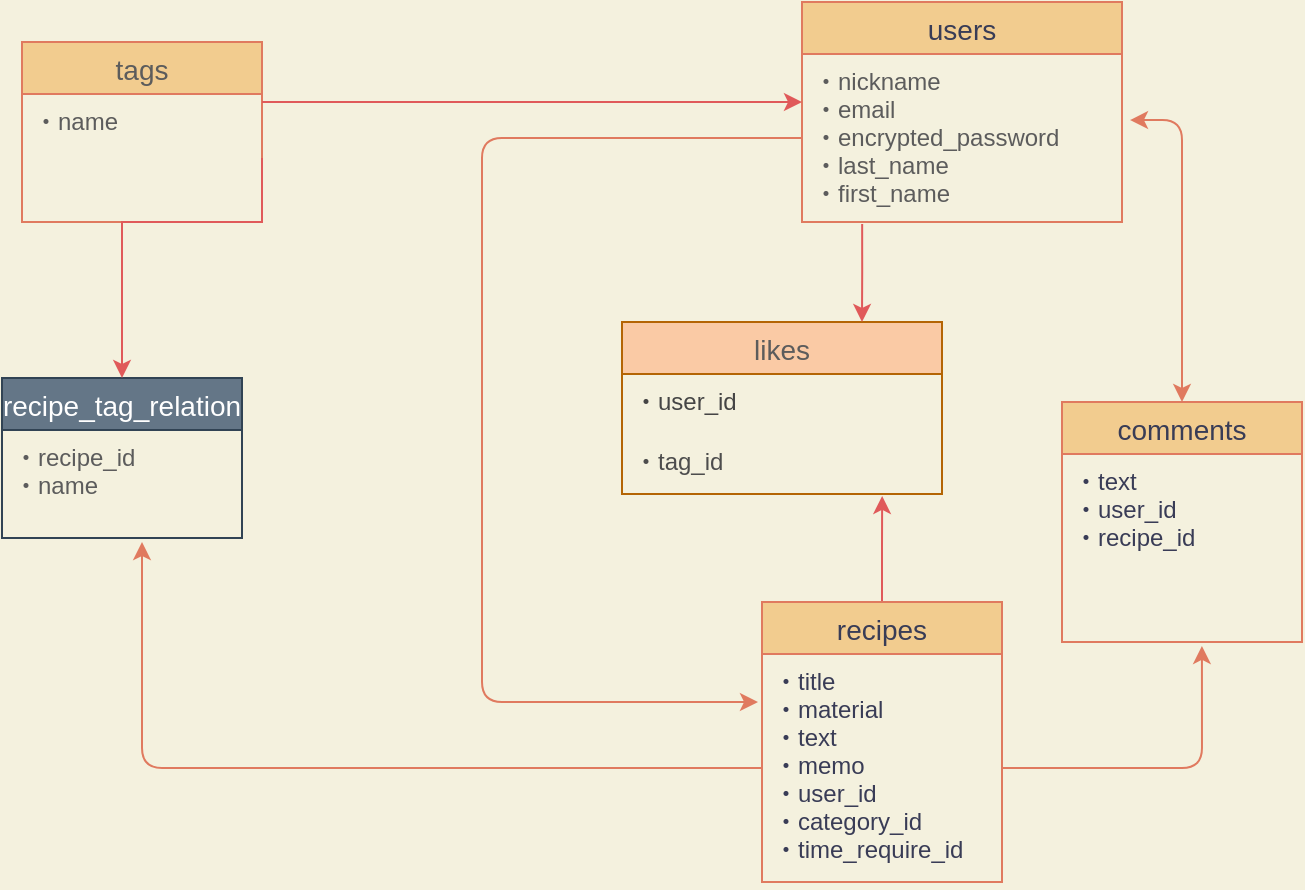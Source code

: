 <mxfile>
    <diagram id="oPeskpVFPj2_1eeX8igM" name="ページ1">
        <mxGraphModel dx="672" dy="567" grid="1" gridSize="10" guides="1" tooltips="1" connect="1" arrows="1" fold="1" page="1" pageScale="1" pageWidth="827" pageHeight="1169" background="#F4F1DE" math="0" shadow="0">
            <root>
                <mxCell id="0"/>
                <mxCell id="1" parent="0"/>
                <mxCell id="2" value="comments" style="swimlane;fontStyle=0;childLayout=stackLayout;horizontal=1;startSize=26;horizontalStack=0;resizeParent=1;resizeParentMax=0;resizeLast=0;collapsible=1;marginBottom=0;align=center;fontSize=14;fillColor=#F2CC8F;strokeColor=#E07A5F;fontColor=#393C56;" parent="1" vertex="1">
                    <mxGeometry x="700" y="210" width="120" height="120" as="geometry"/>
                </mxCell>
                <mxCell id="4" value="・text&#10;・user_id&#10;・recipe_id" style="text;strokeColor=none;fillColor=none;spacingLeft=4;spacingRight=4;overflow=hidden;rotatable=0;points=[[0,0.5],[1,0.5]];portConstraint=eastwest;fontSize=12;fontColor=#393C56;" parent="2" vertex="1">
                    <mxGeometry y="26" width="120" height="94" as="geometry"/>
                </mxCell>
                <mxCell id="53" style="edgeStyle=orthogonalEdgeStyle;rounded=0;orthogonalLoop=1;jettySize=auto;html=1;exitX=0.5;exitY=0;exitDx=0;exitDy=0;entryX=0.813;entryY=1.033;entryDx=0;entryDy=0;entryPerimeter=0;fontColor=#5C5C5C;strokeColor=#E05A5A;" edge="1" parent="1" source="14" target="50">
                    <mxGeometry relative="1" as="geometry"/>
                </mxCell>
                <mxCell id="14" value="recipes" style="swimlane;fontStyle=0;childLayout=stackLayout;horizontal=1;startSize=26;horizontalStack=0;resizeParent=1;resizeParentMax=0;resizeLast=0;collapsible=1;marginBottom=0;align=center;fontSize=14;fillColor=#F2CC8F;strokeColor=#E07A5F;fontColor=#393C56;" parent="1" vertex="1">
                    <mxGeometry x="550" y="310" width="120" height="140" as="geometry"/>
                </mxCell>
                <mxCell id="15" value="・title&#10;・material&#10;・text&#10;・memo&#10;・user_id&#10;・category_id&#10;・time_require_id&#10;" style="text;strokeColor=none;fillColor=none;spacingLeft=4;spacingRight=4;overflow=hidden;rotatable=0;points=[[0,0.5],[1,0.5]];portConstraint=eastwest;fontSize=12;fontColor=#393C56;" parent="14" vertex="1">
                    <mxGeometry y="26" width="120" height="114" as="geometry"/>
                </mxCell>
                <mxCell id="19" value="users" style="swimlane;fontStyle=0;childLayout=stackLayout;horizontal=1;startSize=26;horizontalStack=0;resizeParent=1;resizeParentMax=0;resizeLast=0;collapsible=1;marginBottom=0;align=center;fontSize=14;rounded=0;sketch=0;fontColor=#393C56;strokeColor=#E07A5F;fillColor=#F2CC8F;" parent="1" vertex="1">
                    <mxGeometry x="570" y="10" width="160" height="110" as="geometry"/>
                </mxCell>
                <mxCell id="21" value="・nickname&#10;・email&#10;・encrypted_password&#10;・last_name&#10;・first_name" style="text;strokeColor=none;fillColor=none;spacingLeft=4;spacingRight=4;overflow=hidden;rotatable=0;points=[[0,0.5],[1,0.5]];portConstraint=eastwest;fontSize=12;fontColor=#5C5C5C;" parent="19" vertex="1">
                    <mxGeometry y="26" width="160" height="84" as="geometry"/>
                </mxCell>
                <mxCell id="26" style="edgeStyle=orthogonalEdgeStyle;curved=0;rounded=1;sketch=0;orthogonalLoop=1;jettySize=auto;html=1;entryX=0.5;entryY=0;entryDx=0;entryDy=0;fontColor=#5C5C5C;endArrow=classic;endFill=1;strokeColor=#E07A5F;fillColor=#F2CC8F;startArrow=classic;startFill=1;exitX=1.025;exitY=0.393;exitDx=0;exitDy=0;exitPerimeter=0;" parent="1" target="2" edge="1" source="21">
                    <mxGeometry relative="1" as="geometry">
                        <mxPoint x="680" y="124" as="sourcePoint"/>
                        <Array as="points">
                            <mxPoint x="760" y="69"/>
                        </Array>
                    </mxGeometry>
                </mxCell>
                <mxCell id="27" style="edgeStyle=orthogonalEdgeStyle;curved=0;rounded=1;sketch=0;orthogonalLoop=1;jettySize=auto;html=1;exitX=0;exitY=0.5;exitDx=0;exitDy=0;fontColor=#5C5C5C;startArrow=none;startFill=0;endArrow=classic;endFill=1;strokeColor=#E07A5F;fillColor=#F2CC8F;entryX=-0.017;entryY=0.202;entryDx=0;entryDy=0;entryPerimeter=0;" parent="1" source="21" target="15" edge="1">
                    <mxGeometry relative="1" as="geometry">
                        <mxPoint x="480" y="360" as="targetPoint"/>
                        <Array as="points">
                            <mxPoint x="410" y="78"/>
                            <mxPoint x="410" y="360"/>
                        </Array>
                    </mxGeometry>
                </mxCell>
                <mxCell id="29" value="tags" style="swimlane;fontStyle=0;childLayout=stackLayout;horizontal=1;startSize=26;horizontalStack=0;resizeParent=1;resizeParentMax=0;resizeLast=0;collapsible=1;marginBottom=0;align=center;fontSize=14;rounded=0;sketch=0;fontColor=#5C5C5C;strokeColor=#E07A5F;fillColor=#F2CC8F;" parent="1" vertex="1">
                    <mxGeometry x="180" y="30" width="120" height="90" as="geometry"/>
                </mxCell>
                <mxCell id="32" value="・name" style="text;strokeColor=none;fillColor=none;spacingLeft=4;spacingRight=4;overflow=hidden;rotatable=0;points=[[0,0.5],[1,0.5]];portConstraint=eastwest;fontSize=12;fontColor=#5C5C5C;" parent="29" vertex="1">
                    <mxGeometry y="26" width="120" height="64" as="geometry"/>
                </mxCell>
                <mxCell id="33" value="recipe_tag_relation" style="swimlane;fontStyle=0;childLayout=stackLayout;horizontal=1;startSize=26;horizontalStack=0;resizeParent=1;resizeParentMax=0;resizeLast=0;collapsible=1;marginBottom=0;align=center;fontSize=14;rounded=0;sketch=0;fontColor=#ffffff;strokeColor=#314354;fillColor=#647687;" parent="1" vertex="1">
                    <mxGeometry x="170" y="198" width="120" height="80" as="geometry"/>
                </mxCell>
                <mxCell id="35" value="・recipe_id&#10;・name" style="text;strokeColor=none;fillColor=none;spacingLeft=4;spacingRight=4;overflow=hidden;rotatable=0;points=[[0,0.5],[1,0.5]];portConstraint=eastwest;fontSize=12;fontColor=#5C5C5C;" parent="33" vertex="1">
                    <mxGeometry y="26" width="120" height="54" as="geometry"/>
                </mxCell>
                <mxCell id="37" style="edgeStyle=orthogonalEdgeStyle;curved=0;rounded=1;sketch=0;orthogonalLoop=1;jettySize=auto;html=1;fontColor=#5C5C5C;startArrow=none;startFill=0;endArrow=classic;endFill=1;strokeColor=#E07A5F;fillColor=#F2CC8F;exitX=1;exitY=0.5;exitDx=0;exitDy=0;entryX=0.583;entryY=1.021;entryDx=0;entryDy=0;entryPerimeter=0;" parent="1" target="4" edge="1" source="15">
                    <mxGeometry relative="1" as="geometry">
                        <mxPoint x="770" y="340" as="targetPoint"/>
                        <mxPoint x="380" y="271" as="sourcePoint"/>
                        <Array as="points">
                            <mxPoint x="770" y="393"/>
                        </Array>
                    </mxGeometry>
                </mxCell>
                <mxCell id="40" style="edgeStyle=orthogonalEdgeStyle;curved=0;rounded=1;sketch=0;orthogonalLoop=1;jettySize=auto;html=1;fontColor=#5C5C5C;startArrow=none;startFill=0;endArrow=classic;endFill=1;strokeColor=#E07A5F;fillColor=#F2CC8F;exitX=0;exitY=0.5;exitDx=0;exitDy=0;" parent="1" edge="1" source="15">
                    <mxGeometry relative="1" as="geometry">
                        <mxPoint x="355" y="240" as="sourcePoint"/>
                        <mxPoint x="240" y="280" as="targetPoint"/>
                        <Array as="points">
                            <mxPoint x="240" y="393"/>
                        </Array>
                    </mxGeometry>
                </mxCell>
                <mxCell id="46" style="edgeStyle=orthogonalEdgeStyle;rounded=0;orthogonalLoop=1;jettySize=auto;html=1;fillColor=#6a00ff;strokeColor=#E05A5A;" edge="1" parent="1">
                    <mxGeometry relative="1" as="geometry">
                        <mxPoint x="570" y="60" as="targetPoint"/>
                        <mxPoint x="300" y="60" as="sourcePoint"/>
                        <Array as="points">
                            <mxPoint x="300" y="60"/>
                        </Array>
                    </mxGeometry>
                </mxCell>
                <mxCell id="47" style="edgeStyle=orthogonalEdgeStyle;rounded=0;orthogonalLoop=1;jettySize=auto;html=1;exitX=1;exitY=0.5;exitDx=0;exitDy=0;entryX=0.5;entryY=0;entryDx=0;entryDy=0;strokeColor=#E05A5A;" edge="1" parent="1" source="32" target="33">
                    <mxGeometry relative="1" as="geometry">
                        <Array as="points">
                            <mxPoint x="300" y="120"/>
                            <mxPoint x="230" y="120"/>
                        </Array>
                    </mxGeometry>
                </mxCell>
                <mxCell id="48" value="likes" style="swimlane;fontStyle=0;childLayout=stackLayout;horizontal=1;startSize=26;horizontalStack=0;resizeParent=1;resizeParentMax=0;resizeLast=0;collapsible=1;marginBottom=0;align=center;fontSize=14;strokeColor=#b46504;fillColor=#FACAA5;fontColor=#5C5C5C;" vertex="1" parent="1">
                    <mxGeometry x="480" y="170" width="160" height="86" as="geometry"/>
                </mxCell>
                <mxCell id="49" value="・user_id" style="text;fillColor=none;spacingLeft=4;spacingRight=4;overflow=hidden;rotatable=0;points=[[0,0.5],[1,0.5]];portConstraint=eastwest;fontSize=12;fontColor=#454545;" vertex="1" parent="48">
                    <mxGeometry y="26" width="160" height="30" as="geometry"/>
                </mxCell>
                <mxCell id="50" value="・tag_id" style="text;fillColor=none;spacingLeft=4;spacingRight=4;overflow=hidden;rotatable=0;points=[[0,0.5],[1,0.5]];portConstraint=eastwest;fontSize=12;fontColor=#4D4D4D;" vertex="1" parent="48">
                    <mxGeometry y="56" width="160" height="30" as="geometry"/>
                </mxCell>
                <mxCell id="52" style="edgeStyle=orthogonalEdgeStyle;rounded=0;orthogonalLoop=1;jettySize=auto;html=1;exitX=0.188;exitY=1.012;exitDx=0;exitDy=0;entryX=0.75;entryY=0;entryDx=0;entryDy=0;fontColor=#5C5C5C;strokeColor=#E05A5A;exitPerimeter=0;" edge="1" parent="1" source="21" target="48">
                    <mxGeometry relative="1" as="geometry"/>
                </mxCell>
            </root>
        </mxGraphModel>
    </diagram>
</mxfile>